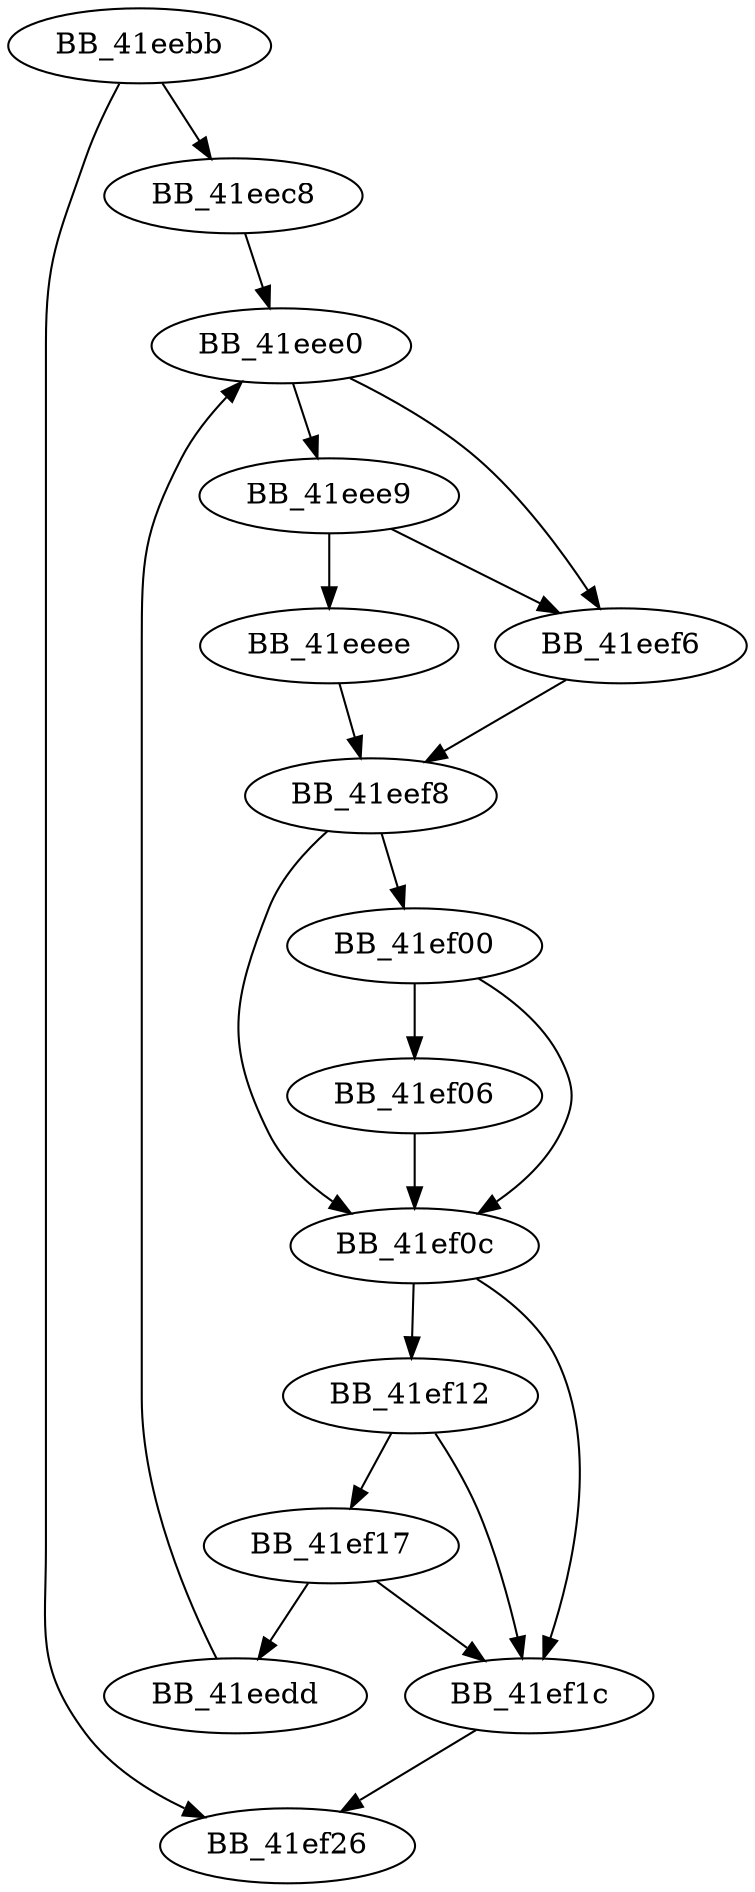 DiGraph ___wcsnicmp_ascii{
BB_41eebb->BB_41eec8
BB_41eebb->BB_41ef26
BB_41eec8->BB_41eee0
BB_41eedd->BB_41eee0
BB_41eee0->BB_41eee9
BB_41eee0->BB_41eef6
BB_41eee9->BB_41eeee
BB_41eee9->BB_41eef6
BB_41eeee->BB_41eef8
BB_41eef6->BB_41eef8
BB_41eef8->BB_41ef00
BB_41eef8->BB_41ef0c
BB_41ef00->BB_41ef06
BB_41ef00->BB_41ef0c
BB_41ef06->BB_41ef0c
BB_41ef0c->BB_41ef12
BB_41ef0c->BB_41ef1c
BB_41ef12->BB_41ef17
BB_41ef12->BB_41ef1c
BB_41ef17->BB_41eedd
BB_41ef17->BB_41ef1c
BB_41ef1c->BB_41ef26
}
